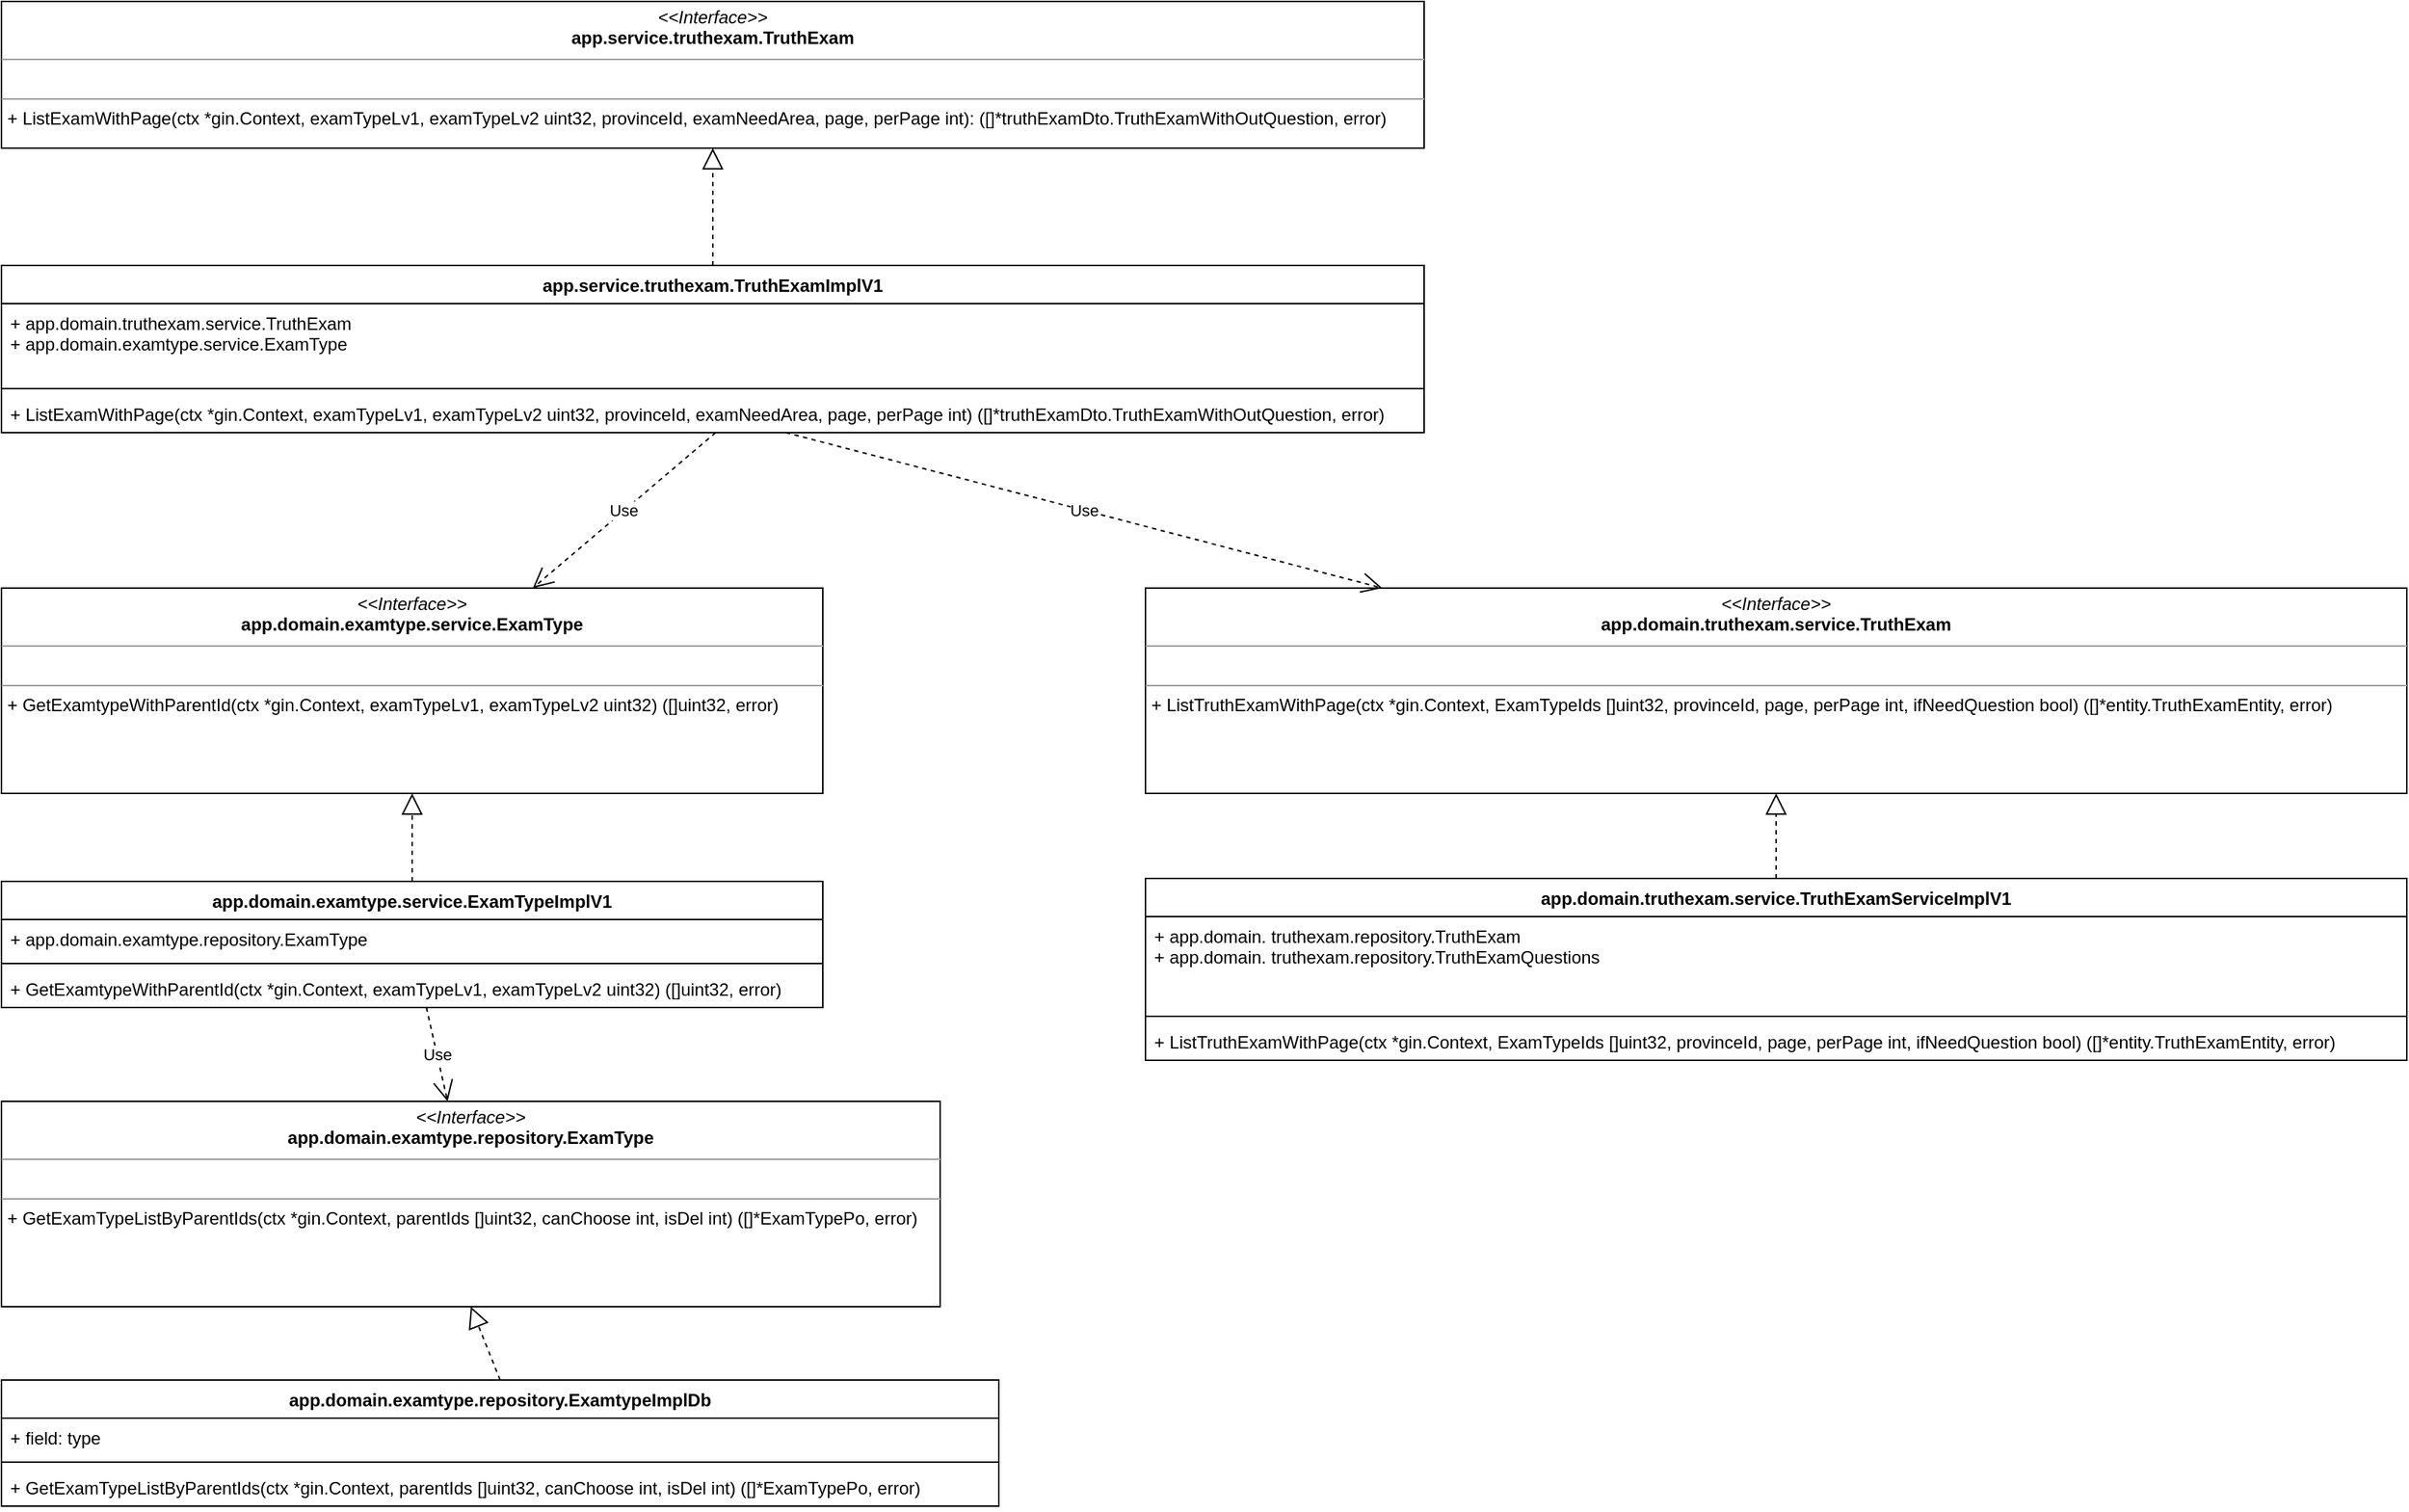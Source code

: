 <mxfile version="14.2.9" type="github">
  <diagram id="C5RBs43oDa-KdzZeNtuy" name="Page-1">
    <mxGraphModel dx="2253" dy="800" grid="1" gridSize="10" guides="1" tooltips="1" connect="1" arrows="1" fold="1" page="1" pageScale="1" pageWidth="827" pageHeight="1169" math="0" shadow="0">
      <root>
        <mxCell id="WIyWlLk6GJQsqaUBKTNV-0" />
        <mxCell id="WIyWlLk6GJQsqaUBKTNV-1" parent="WIyWlLk6GJQsqaUBKTNV-0" />
        <mxCell id="LYjiTgfoy2OztdyQjs71-4" value="&lt;p style=&quot;margin: 0px ; margin-top: 4px ; text-align: center&quot;&gt;&lt;i&gt;&amp;lt;&amp;lt;Interface&amp;gt;&amp;gt;&lt;/i&gt;&lt;br&gt;&lt;b&gt;app.service.truthexam.TruthExam&lt;/b&gt;&lt;/p&gt;&lt;hr size=&quot;1&quot;&gt;&lt;p style=&quot;margin: 0px ; margin-left: 4px&quot;&gt;&lt;br&gt;&lt;/p&gt;&lt;hr size=&quot;1&quot;&gt;&lt;p style=&quot;margin: 0px ; margin-left: 4px&quot;&gt;+ ListExamWithPage(ctx *gin.Context, examTypeLv1, examTypeLv2 uint32, provinceId, examNeedArea, page, perPage int): ([]*truthExamDto.TruthExamWithOutQuestion, error)&lt;br&gt;&lt;/p&gt;" style="verticalAlign=top;align=left;overflow=fill;fontSize=12;fontFamily=Helvetica;html=1;" vertex="1" parent="WIyWlLk6GJQsqaUBKTNV-1">
          <mxGeometry x="-290" y="60" width="970" height="100" as="geometry" />
        </mxCell>
        <mxCell id="LYjiTgfoy2OztdyQjs71-9" value="app.service.truthexam.TruthExamImplV1" style="swimlane;fontStyle=1;align=center;verticalAlign=top;childLayout=stackLayout;horizontal=1;startSize=26;horizontalStack=0;resizeParent=1;resizeParentMax=0;resizeLast=0;collapsible=1;marginBottom=0;" vertex="1" parent="WIyWlLk6GJQsqaUBKTNV-1">
          <mxGeometry x="-290" y="240" width="970" height="114" as="geometry" />
        </mxCell>
        <mxCell id="LYjiTgfoy2OztdyQjs71-10" value="+ app.domain.truthexam.service.TruthExam&#xa;+ app.domain.examtype.service.ExamType" style="text;strokeColor=none;fillColor=none;align=left;verticalAlign=top;spacingLeft=4;spacingRight=4;overflow=hidden;rotatable=0;points=[[0,0.5],[1,0.5]];portConstraint=eastwest;" vertex="1" parent="LYjiTgfoy2OztdyQjs71-9">
          <mxGeometry y="26" width="970" height="54" as="geometry" />
        </mxCell>
        <mxCell id="LYjiTgfoy2OztdyQjs71-11" value="" style="line;strokeWidth=1;fillColor=none;align=left;verticalAlign=middle;spacingTop=-1;spacingLeft=3;spacingRight=3;rotatable=0;labelPosition=right;points=[];portConstraint=eastwest;" vertex="1" parent="LYjiTgfoy2OztdyQjs71-9">
          <mxGeometry y="80" width="970" height="8" as="geometry" />
        </mxCell>
        <mxCell id="LYjiTgfoy2OztdyQjs71-12" value="+ ListExamWithPage(ctx *gin.Context, examTypeLv1, examTypeLv2 uint32, provinceId, examNeedArea, page, perPage int) ([]*truthExamDto.TruthExamWithOutQuestion, error)" style="text;strokeColor=none;fillColor=none;align=left;verticalAlign=top;spacingLeft=4;spacingRight=4;overflow=hidden;rotatable=0;points=[[0,0.5],[1,0.5]];portConstraint=eastwest;" vertex="1" parent="LYjiTgfoy2OztdyQjs71-9">
          <mxGeometry y="88" width="970" height="26" as="geometry" />
        </mxCell>
        <mxCell id="LYjiTgfoy2OztdyQjs71-15" value="" style="endArrow=block;dashed=1;endFill=0;endSize=12;html=1;entryX=0.5;entryY=1;entryDx=0;entryDy=0;exitX=0.5;exitY=0;exitDx=0;exitDy=0;" edge="1" parent="WIyWlLk6GJQsqaUBKTNV-1" source="LYjiTgfoy2OztdyQjs71-9" target="LYjiTgfoy2OztdyQjs71-4">
          <mxGeometry width="160" relative="1" as="geometry">
            <mxPoint x="330" y="410" as="sourcePoint" />
            <mxPoint x="490" y="410" as="targetPoint" />
          </mxGeometry>
        </mxCell>
        <mxCell id="LYjiTgfoy2OztdyQjs71-16" value="&lt;p style=&quot;margin: 0px ; margin-top: 4px ; text-align: center&quot;&gt;&lt;i&gt;&amp;lt;&amp;lt;Interface&amp;gt;&amp;gt;&lt;/i&gt;&lt;br&gt;&lt;span style=&quot;text-align: left&quot;&gt;&lt;b&gt;app.domain.examtype.service.ExamType&lt;/b&gt;&lt;/span&gt;&lt;br&gt;&lt;/p&gt;&lt;hr size=&quot;1&quot;&gt;&lt;p style=&quot;margin: 0px ; margin-left: 4px&quot;&gt;&lt;br&gt;&lt;/p&gt;&lt;hr size=&quot;1&quot;&gt;&lt;p style=&quot;margin: 0px ; margin-left: 4px&quot;&gt;+&amp;nbsp;GetExamtypeWithParentId(ctx *gin.Context, examTypeLv1, examTypeLv2 uint32) ([]uint32, error)&lt;/p&gt;" style="verticalAlign=top;align=left;overflow=fill;fontSize=12;fontFamily=Helvetica;html=1;" vertex="1" parent="WIyWlLk6GJQsqaUBKTNV-1">
          <mxGeometry x="-290" y="460" width="560" height="140" as="geometry" />
        </mxCell>
        <mxCell id="LYjiTgfoy2OztdyQjs71-17" value="Use" style="endArrow=open;endSize=12;dashed=1;html=1;exitX=0.502;exitY=1;exitDx=0;exitDy=0;exitPerimeter=0;" edge="1" parent="WIyWlLk6GJQsqaUBKTNV-1" source="LYjiTgfoy2OztdyQjs71-12" target="LYjiTgfoy2OztdyQjs71-16">
          <mxGeometry width="160" relative="1" as="geometry">
            <mxPoint x="330" y="410" as="sourcePoint" />
            <mxPoint x="490" y="410" as="targetPoint" />
          </mxGeometry>
        </mxCell>
        <mxCell id="LYjiTgfoy2OztdyQjs71-18" value="app.domain.examtype.service.ExamTypeImplV1" style="swimlane;fontStyle=1;align=center;verticalAlign=top;childLayout=stackLayout;horizontal=1;startSize=26;horizontalStack=0;resizeParent=1;resizeParentMax=0;resizeLast=0;collapsible=1;marginBottom=0;" vertex="1" parent="WIyWlLk6GJQsqaUBKTNV-1">
          <mxGeometry x="-290" y="660" width="560" height="86" as="geometry" />
        </mxCell>
        <mxCell id="LYjiTgfoy2OztdyQjs71-19" value="+ app.domain.examtype.repository.ExamType" style="text;strokeColor=none;fillColor=none;align=left;verticalAlign=top;spacingLeft=4;spacingRight=4;overflow=hidden;rotatable=0;points=[[0,0.5],[1,0.5]];portConstraint=eastwest;" vertex="1" parent="LYjiTgfoy2OztdyQjs71-18">
          <mxGeometry y="26" width="560" height="26" as="geometry" />
        </mxCell>
        <mxCell id="LYjiTgfoy2OztdyQjs71-20" value="" style="line;strokeWidth=1;fillColor=none;align=left;verticalAlign=middle;spacingTop=-1;spacingLeft=3;spacingRight=3;rotatable=0;labelPosition=right;points=[];portConstraint=eastwest;" vertex="1" parent="LYjiTgfoy2OztdyQjs71-18">
          <mxGeometry y="52" width="560" height="8" as="geometry" />
        </mxCell>
        <mxCell id="LYjiTgfoy2OztdyQjs71-21" value="+ GetExamtypeWithParentId(ctx *gin.Context, examTypeLv1, examTypeLv2 uint32) ([]uint32, error)" style="text;strokeColor=none;fillColor=none;align=left;verticalAlign=top;spacingLeft=4;spacingRight=4;overflow=hidden;rotatable=0;points=[[0,0.5],[1,0.5]];portConstraint=eastwest;" vertex="1" parent="LYjiTgfoy2OztdyQjs71-18">
          <mxGeometry y="60" width="560" height="26" as="geometry" />
        </mxCell>
        <mxCell id="LYjiTgfoy2OztdyQjs71-22" value="" style="endArrow=block;dashed=1;endFill=0;endSize=12;html=1;entryX=0.5;entryY=1;entryDx=0;entryDy=0;exitX=0.5;exitY=0;exitDx=0;exitDy=0;" edge="1" parent="WIyWlLk6GJQsqaUBKTNV-1" source="LYjiTgfoy2OztdyQjs71-18" target="LYjiTgfoy2OztdyQjs71-16">
          <mxGeometry width="160" relative="1" as="geometry">
            <mxPoint x="330" y="530" as="sourcePoint" />
            <mxPoint x="490" y="530" as="targetPoint" />
          </mxGeometry>
        </mxCell>
        <mxCell id="LYjiTgfoy2OztdyQjs71-23" value="&lt;p style=&quot;margin: 0px ; margin-top: 4px ; text-align: center&quot;&gt;&lt;i&gt;&amp;lt;&amp;lt;Interface&amp;gt;&amp;gt;&lt;/i&gt;&lt;br&gt;&lt;span style=&quot;text-align: left&quot;&gt;&lt;b&gt;app.domain.examtype.repository.ExamType&lt;/b&gt;&lt;/span&gt;&lt;br&gt;&lt;/p&gt;&lt;hr size=&quot;1&quot;&gt;&lt;p style=&quot;margin: 0px ; margin-left: 4px&quot;&gt;&lt;br&gt;&lt;/p&gt;&lt;hr size=&quot;1&quot;&gt;&lt;p style=&quot;margin: 0px ; margin-left: 4px&quot;&gt;+&amp;nbsp;GetExamTypeListByParentIds(ctx *gin.Context, parentIds []uint32, canChoose int, isDel int) ([]*ExamTypePo, error)&lt;/p&gt;" style="verticalAlign=top;align=left;overflow=fill;fontSize=12;fontFamily=Helvetica;html=1;" vertex="1" parent="WIyWlLk6GJQsqaUBKTNV-1">
          <mxGeometry x="-290" y="810" width="640" height="140" as="geometry" />
        </mxCell>
        <mxCell id="LYjiTgfoy2OztdyQjs71-24" value="Use" style="endArrow=open;endSize=12;dashed=1;html=1;" edge="1" parent="WIyWlLk6GJQsqaUBKTNV-1" source="LYjiTgfoy2OztdyQjs71-18" target="LYjiTgfoy2OztdyQjs71-23">
          <mxGeometry width="160" relative="1" as="geometry">
            <mxPoint x="330" y="760" as="sourcePoint" />
            <mxPoint x="490" y="760" as="targetPoint" />
          </mxGeometry>
        </mxCell>
        <mxCell id="LYjiTgfoy2OztdyQjs71-25" value="app.domain.examtype.repository.ExamtypeImplDb" style="swimlane;fontStyle=1;align=center;verticalAlign=top;childLayout=stackLayout;horizontal=1;startSize=26;horizontalStack=0;resizeParent=1;resizeParentMax=0;resizeLast=0;collapsible=1;marginBottom=0;" vertex="1" parent="WIyWlLk6GJQsqaUBKTNV-1">
          <mxGeometry x="-290" y="1000" width="680" height="86" as="geometry" />
        </mxCell>
        <mxCell id="LYjiTgfoy2OztdyQjs71-26" value="+ field: type" style="text;strokeColor=none;fillColor=none;align=left;verticalAlign=top;spacingLeft=4;spacingRight=4;overflow=hidden;rotatable=0;points=[[0,0.5],[1,0.5]];portConstraint=eastwest;" vertex="1" parent="LYjiTgfoy2OztdyQjs71-25">
          <mxGeometry y="26" width="680" height="26" as="geometry" />
        </mxCell>
        <mxCell id="LYjiTgfoy2OztdyQjs71-27" value="" style="line;strokeWidth=1;fillColor=none;align=left;verticalAlign=middle;spacingTop=-1;spacingLeft=3;spacingRight=3;rotatable=0;labelPosition=right;points=[];portConstraint=eastwest;" vertex="1" parent="LYjiTgfoy2OztdyQjs71-25">
          <mxGeometry y="52" width="680" height="8" as="geometry" />
        </mxCell>
        <mxCell id="LYjiTgfoy2OztdyQjs71-28" value="+ GetExamTypeListByParentIds(ctx *gin.Context, parentIds []uint32, canChoose int, isDel int) ([]*ExamTypePo, error)" style="text;strokeColor=none;fillColor=none;align=left;verticalAlign=top;spacingLeft=4;spacingRight=4;overflow=hidden;rotatable=0;points=[[0,0.5],[1,0.5]];portConstraint=eastwest;" vertex="1" parent="LYjiTgfoy2OztdyQjs71-25">
          <mxGeometry y="60" width="680" height="26" as="geometry" />
        </mxCell>
        <mxCell id="LYjiTgfoy2OztdyQjs71-29" value="" style="endArrow=block;dashed=1;endFill=0;endSize=12;html=1;exitX=0.5;exitY=0;exitDx=0;exitDy=0;entryX=0.5;entryY=1;entryDx=0;entryDy=0;" edge="1" parent="WIyWlLk6GJQsqaUBKTNV-1" source="LYjiTgfoy2OztdyQjs71-25" target="LYjiTgfoy2OztdyQjs71-23">
          <mxGeometry width="160" relative="1" as="geometry">
            <mxPoint x="330" y="890" as="sourcePoint" />
            <mxPoint x="490" y="890" as="targetPoint" />
          </mxGeometry>
        </mxCell>
        <mxCell id="LYjiTgfoy2OztdyQjs71-30" value="&lt;p style=&quot;margin: 0px ; margin-top: 4px ; text-align: center&quot;&gt;&lt;i&gt;&amp;lt;&amp;lt;Interface&amp;gt;&amp;gt;&lt;/i&gt;&lt;br&gt;&lt;b style=&quot;text-align: left&quot;&gt;app.domain.truthexam.service.TruthExam&lt;/b&gt;&lt;br&gt;&lt;/p&gt;&lt;hr size=&quot;1&quot;&gt;&lt;p style=&quot;margin: 0px ; margin-left: 4px&quot;&gt;&lt;br&gt;&lt;/p&gt;&lt;hr size=&quot;1&quot;&gt;&lt;p style=&quot;margin: 0px ; margin-left: 4px&quot;&gt;+&amp;nbsp;ListTruthExamWithPage(ctx *gin.Context, ExamTypeIds []uint32, provinceId, page, perPage int, ifNeedQuestion bool) ([]*entity.TruthExamEntity, error)&lt;/p&gt;" style="verticalAlign=top;align=left;overflow=fill;fontSize=12;fontFamily=Helvetica;html=1;" vertex="1" parent="WIyWlLk6GJQsqaUBKTNV-1">
          <mxGeometry x="490" y="460" width="860" height="140" as="geometry" />
        </mxCell>
        <mxCell id="LYjiTgfoy2OztdyQjs71-32" value="Use" style="endArrow=open;endSize=12;dashed=1;html=1;" edge="1" parent="WIyWlLk6GJQsqaUBKTNV-1" source="LYjiTgfoy2OztdyQjs71-12" target="LYjiTgfoy2OztdyQjs71-30">
          <mxGeometry width="160" relative="1" as="geometry">
            <mxPoint x="430" y="560" as="sourcePoint" />
            <mxPoint x="590" y="560" as="targetPoint" />
          </mxGeometry>
        </mxCell>
        <mxCell id="LYjiTgfoy2OztdyQjs71-33" value="app.domain.truthexam.service.TruthExamServiceImplV1" style="swimlane;fontStyle=1;align=center;verticalAlign=top;childLayout=stackLayout;horizontal=1;startSize=26;horizontalStack=0;resizeParent=1;resizeParentMax=0;resizeLast=0;collapsible=1;marginBottom=0;" vertex="1" parent="WIyWlLk6GJQsqaUBKTNV-1">
          <mxGeometry x="490" y="658" width="860" height="124" as="geometry" />
        </mxCell>
        <mxCell id="LYjiTgfoy2OztdyQjs71-34" value="+ app.domain. truthexam.repository.TruthExam&#xa;+ app.domain. truthexam.repository.TruthExamQuestions" style="text;strokeColor=none;fillColor=none;align=left;verticalAlign=top;spacingLeft=4;spacingRight=4;overflow=hidden;rotatable=0;points=[[0,0.5],[1,0.5]];portConstraint=eastwest;" vertex="1" parent="LYjiTgfoy2OztdyQjs71-33">
          <mxGeometry y="26" width="860" height="64" as="geometry" />
        </mxCell>
        <mxCell id="LYjiTgfoy2OztdyQjs71-35" value="" style="line;strokeWidth=1;fillColor=none;align=left;verticalAlign=middle;spacingTop=-1;spacingLeft=3;spacingRight=3;rotatable=0;labelPosition=right;points=[];portConstraint=eastwest;" vertex="1" parent="LYjiTgfoy2OztdyQjs71-33">
          <mxGeometry y="90" width="860" height="8" as="geometry" />
        </mxCell>
        <mxCell id="LYjiTgfoy2OztdyQjs71-36" value="+ ListTruthExamWithPage(ctx *gin.Context, ExamTypeIds []uint32, provinceId, page, perPage int, ifNeedQuestion bool) ([]*entity.TruthExamEntity, error)" style="text;strokeColor=none;fillColor=none;align=left;verticalAlign=top;spacingLeft=4;spacingRight=4;overflow=hidden;rotatable=0;points=[[0,0.5],[1,0.5]];portConstraint=eastwest;" vertex="1" parent="LYjiTgfoy2OztdyQjs71-33">
          <mxGeometry y="98" width="860" height="26" as="geometry" />
        </mxCell>
        <mxCell id="LYjiTgfoy2OztdyQjs71-37" value="" style="endArrow=block;dashed=1;endFill=0;endSize=12;html=1;exitX=0.5;exitY=0;exitDx=0;exitDy=0;" edge="1" parent="WIyWlLk6GJQsqaUBKTNV-1" source="LYjiTgfoy2OztdyQjs71-33" target="LYjiTgfoy2OztdyQjs71-30">
          <mxGeometry width="160" relative="1" as="geometry">
            <mxPoint x="590" y="680" as="sourcePoint" />
            <mxPoint x="750" y="680" as="targetPoint" />
          </mxGeometry>
        </mxCell>
      </root>
    </mxGraphModel>
  </diagram>
</mxfile>
